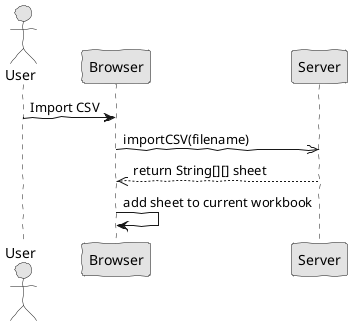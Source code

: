 @startuml  export_analysis.png
skinparam handwritten true
skinparam monochrome true
skinparam packageStyle rect
skinparam defaultFontName FG Virgil
skinparam shadowing false

actor User

User -> Browser : Import CSV
 
Browser ->> Server : importCSV(filename)

Server -->> Browser : return String[][] sheet

Browser -> Browser : add sheet to current workbook

@enduml